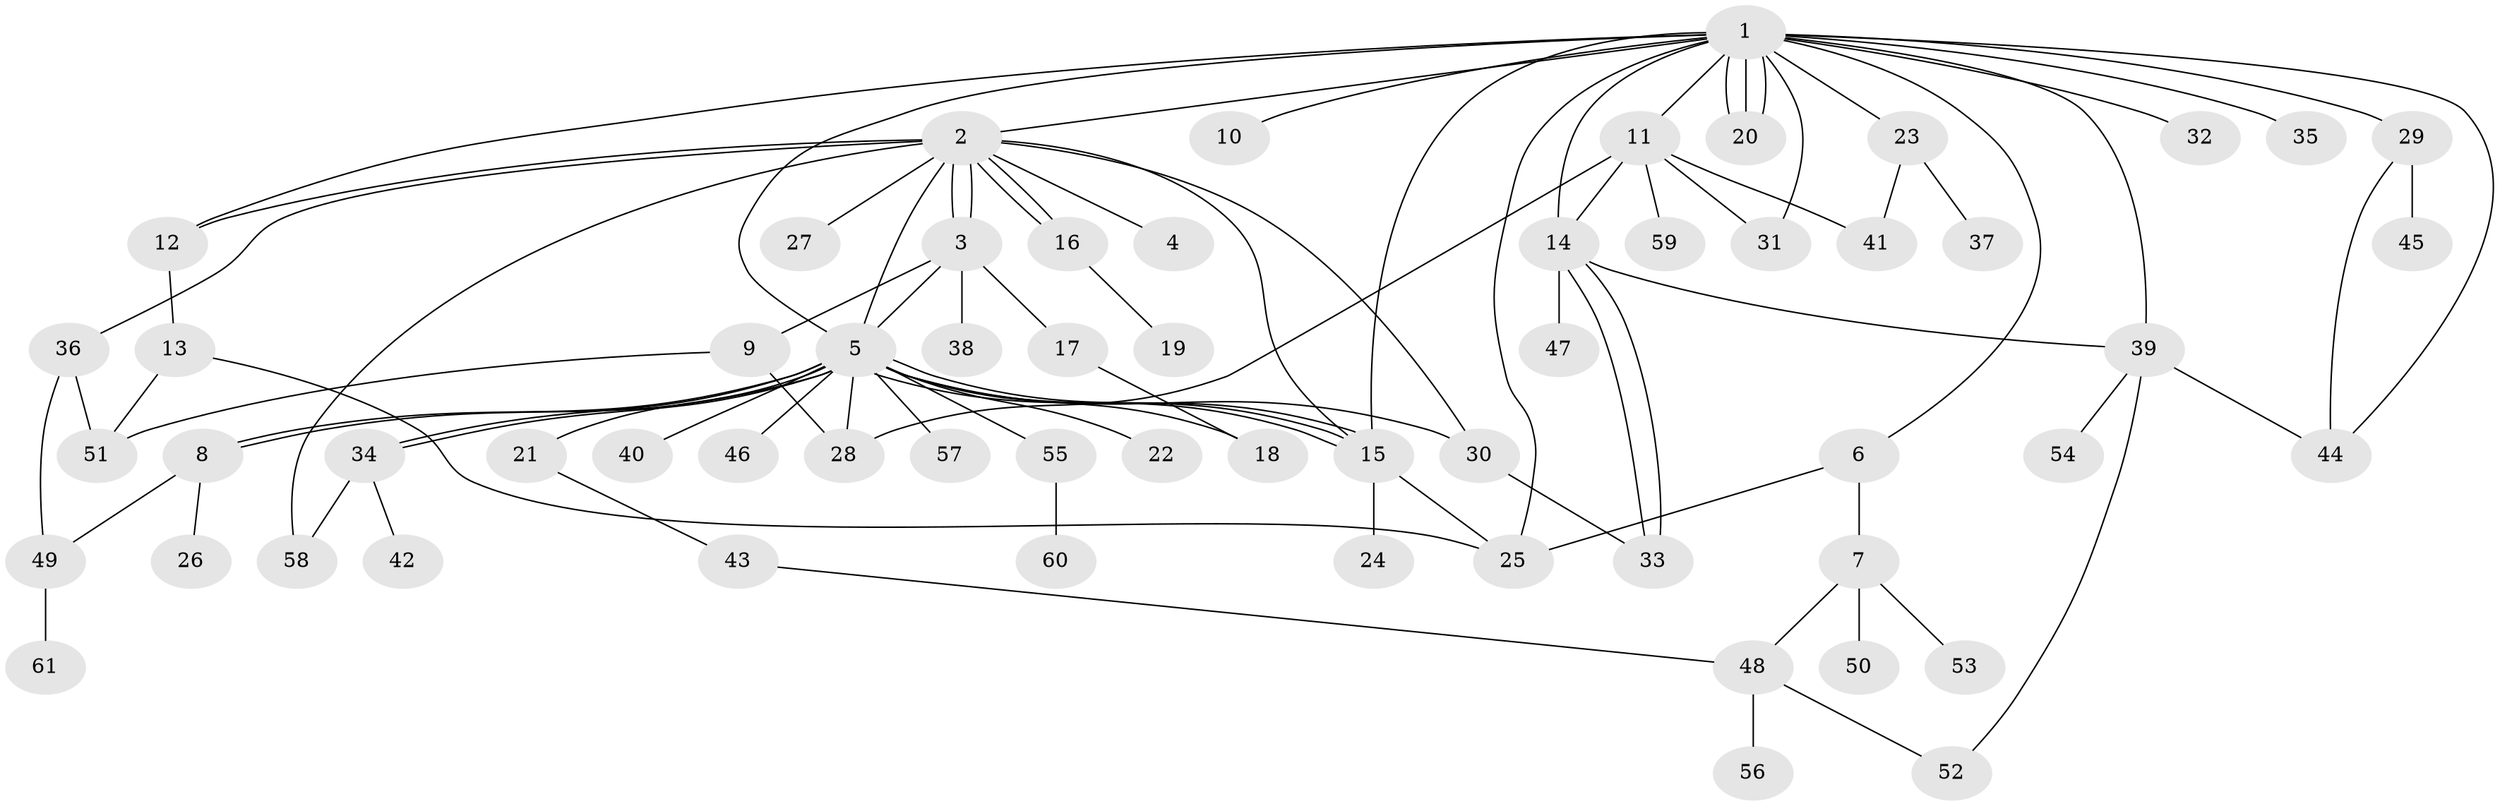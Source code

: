 // Generated by graph-tools (version 1.1) at 2025/49/03/09/25 03:49:52]
// undirected, 61 vertices, 94 edges
graph export_dot {
graph [start="1"]
  node [color=gray90,style=filled];
  1;
  2;
  3;
  4;
  5;
  6;
  7;
  8;
  9;
  10;
  11;
  12;
  13;
  14;
  15;
  16;
  17;
  18;
  19;
  20;
  21;
  22;
  23;
  24;
  25;
  26;
  27;
  28;
  29;
  30;
  31;
  32;
  33;
  34;
  35;
  36;
  37;
  38;
  39;
  40;
  41;
  42;
  43;
  44;
  45;
  46;
  47;
  48;
  49;
  50;
  51;
  52;
  53;
  54;
  55;
  56;
  57;
  58;
  59;
  60;
  61;
  1 -- 2;
  1 -- 5;
  1 -- 6;
  1 -- 10;
  1 -- 11;
  1 -- 12;
  1 -- 14;
  1 -- 15;
  1 -- 20;
  1 -- 20;
  1 -- 20;
  1 -- 23;
  1 -- 25;
  1 -- 29;
  1 -- 31;
  1 -- 32;
  1 -- 35;
  1 -- 39;
  1 -- 44;
  2 -- 3;
  2 -- 3;
  2 -- 4;
  2 -- 5;
  2 -- 12;
  2 -- 15;
  2 -- 16;
  2 -- 16;
  2 -- 27;
  2 -- 30;
  2 -- 36;
  2 -- 58;
  3 -- 5;
  3 -- 9;
  3 -- 17;
  3 -- 38;
  5 -- 8;
  5 -- 8;
  5 -- 15;
  5 -- 15;
  5 -- 15;
  5 -- 18;
  5 -- 21;
  5 -- 22;
  5 -- 28;
  5 -- 30;
  5 -- 34;
  5 -- 34;
  5 -- 40;
  5 -- 46;
  5 -- 55;
  5 -- 57;
  6 -- 7;
  6 -- 25;
  7 -- 48;
  7 -- 50;
  7 -- 53;
  8 -- 26;
  8 -- 49;
  9 -- 28;
  9 -- 51;
  11 -- 14;
  11 -- 28;
  11 -- 31;
  11 -- 41;
  11 -- 59;
  12 -- 13;
  13 -- 25;
  13 -- 51;
  14 -- 33;
  14 -- 33;
  14 -- 39;
  14 -- 47;
  15 -- 24;
  15 -- 25;
  16 -- 19;
  17 -- 18;
  21 -- 43;
  23 -- 37;
  23 -- 41;
  29 -- 44;
  29 -- 45;
  30 -- 33;
  34 -- 42;
  34 -- 58;
  36 -- 49;
  36 -- 51;
  39 -- 44;
  39 -- 52;
  39 -- 54;
  43 -- 48;
  48 -- 52;
  48 -- 56;
  49 -- 61;
  55 -- 60;
}

